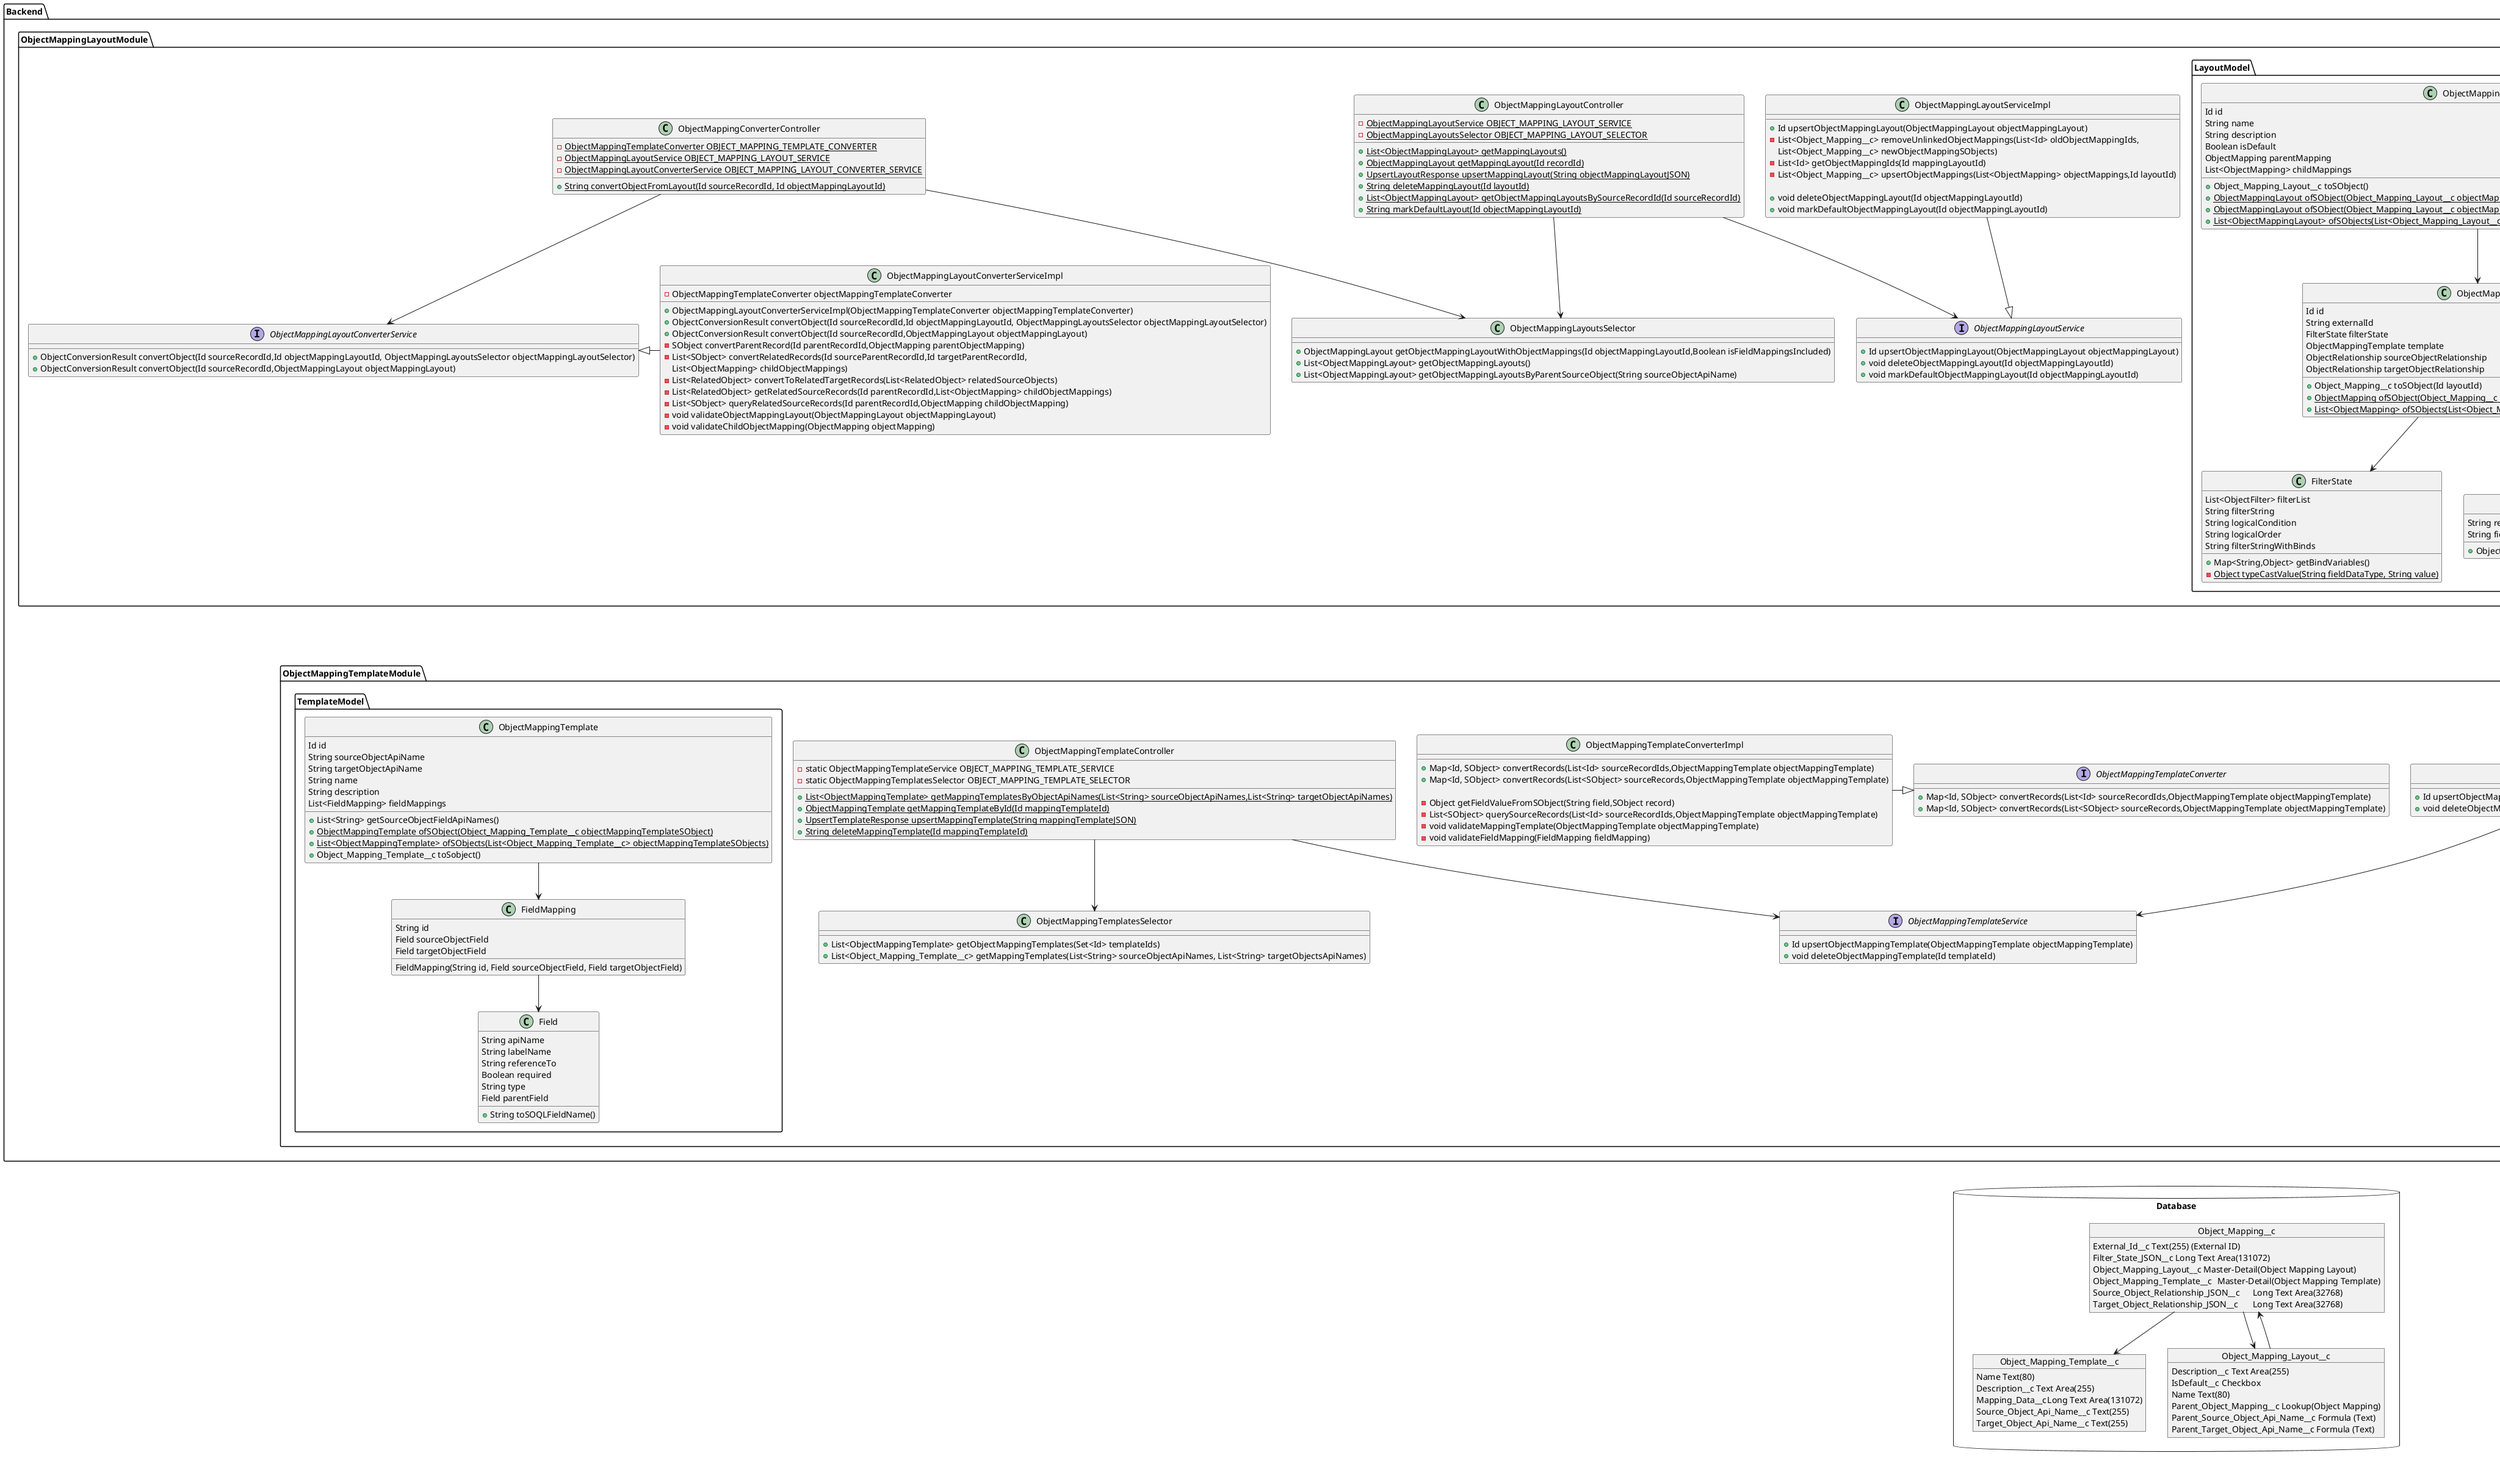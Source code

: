 @startuml
package Backend{
package "ObjectMappingTemplateModule"{
    interface ObjectMappingTemplateService {
        + Id upsertObjectMappingTemplate(ObjectMappingTemplate objectMappingTemplate)
        + void deleteObjectMappingTemplate(Id templateId)
    }
    class ObjectMappingTemplateServiceImpl {
        + Id upsertObjectMappingTemplate(ObjectMappingTemplate objectMappingTemplate)
        + void deleteObjectMappingTemplate(Id templateId)
    }

    class ObjectMappingTemplatesSelector {
        + List<ObjectMappingTemplate> getObjectMappingTemplates(Set<Id> templateIds)
        + List<Object_Mapping_Template__c> getMappingTemplates(List<String> sourceObjectApiNames, List<String> targetObjectsApiNames)

    }

    class ObjectMappingTemplateController{
        - static ObjectMappingTemplateService OBJECT_MAPPING_TEMPLATE_SERVICE
        - static ObjectMappingTemplatesSelector OBJECT_MAPPING_TEMPLATE_SELECTOR

        + {static} List<ObjectMappingTemplate> getMappingTemplatesByObjectApiNames(List<String> sourceObjectApiNames,List<String> targetObjectApiNames)
        + {static} ObjectMappingTemplate getMappingTemplateById(Id mappingTemplateId)
        + {static} UpsertTemplateResponse upsertMappingTemplate(String mappingTemplateJSON)
        + {static} String deleteMappingTemplate(Id mappingTemplateId)
    }


    interface ObjectMappingTemplateConverter{
       + Map<Id, SObject> convertRecords(List<Id> sourceRecordIds,ObjectMappingTemplate objectMappingTemplate)
       + Map<Id, SObject> convertRecords(List<SObject> sourceRecords,ObjectMappingTemplate objectMappingTemplate)
    }

    class ObjectMappingTemplateConverterImpl{
       + Map<Id, SObject> convertRecords(List<Id> sourceRecordIds,ObjectMappingTemplate objectMappingTemplate)
       + Map<Id, SObject> convertRecords(List<SObject> sourceRecords,ObjectMappingTemplate objectMappingTemplate)

       - Object getFieldValueFromSObject(String field,SObject record)
       - List<SObject> querySourceRecords(List<Id> sourceRecordIds,ObjectMappingTemplate objectMappingTemplate)
       - void validateMappingTemplate(ObjectMappingTemplate objectMappingTemplate)
       - void validateFieldMapping(FieldMapping fieldMapping)
    }
    ObjectMappingTemplateConverterImpl -d|> ObjectMappingTemplateConverter
    ObjectMappingTemplateServiceImpl --> ObjectMappingTemplateService
    ObjectMappingTemplateController --> ObjectMappingTemplateService
    ObjectMappingTemplateController --> ObjectMappingTemplatesSelector

  package TemplateModel{
      class ObjectMappingTemplate {
           Id id
           String sourceObjectApiName
           String targetObjectApiName
           String name
           String description
           List<FieldMapping> fieldMappings

         + List<String> getSourceObjectFieldApiNames()
         + {static} ObjectMappingTemplate ofSObject(Object_Mapping_Template__c objectMappingTemplateSObject)
         + {static} List<ObjectMappingTemplate> ofSObjects(List<Object_Mapping_Template__c> objectMappingTemplateSObjects)
         + Object_Mapping_Template__c toSobject()
      }
      class FieldMapping{
          String id
          Field sourceObjectField
          Field targetObjectField
          FieldMapping(String id, Field sourceObjectField, Field targetObjectField)
       }
      class Field{
         String apiName
         String labelName
         String referenceTo
         Boolean required
         String type
         Field parentField
          + String toSOQLFieldName()
       }
       ObjectMappingTemplate --> FieldMapping
       FieldMapping --> Field
  }

 }
 package ObjectMappingLayoutModule{

    interface ObjectMappingLayoutService {
     + Id upsertObjectMappingLayout(ObjectMappingLayout objectMappingLayout)
     + void deleteObjectMappingLayout(Id objectMappingLayoutId)
     + void markDefaultObjectMappingLayout(Id objectMappingLayoutId)
    }
    class ObjectMappingLayoutServiceImpl{
       + Id upsertObjectMappingLayout(ObjectMappingLayout objectMappingLayout)
           - List<Object_Mapping__c> removeUnlinkedObjectMappings(List<Id> oldObjectMappingIds,
                List<Object_Mapping__c> newObjectMappingSObjects)
           - List<Id> getObjectMappingIds(Id mappingLayoutId)
           - List<Object_Mapping__c> upsertObjectMappings(List<ObjectMapping> objectMappings,Id layoutId)

         + void deleteObjectMappingLayout(Id objectMappingLayoutId)
         + void markDefaultObjectMappingLayout(Id objectMappingLayoutId)
    }
    class ObjectMappingLayoutsSelector{
         + ObjectMappingLayout getObjectMappingLayoutWithObjectMappings(Id objectMappingLayoutId,Boolean isFieldMappingsIncluded)
         + List<ObjectMappingLayout> getObjectMappingLayouts()
         + List<ObjectMappingLayout> getObjectMappingLayoutsByParentSourceObject(String sourceObjectApiName)
    }
    ObjectMappingLayoutServiceImpl --|> ObjectMappingLayoutService

    package LayoutModel{
         class ObjectMappingLayout {
            Id id
            String name
            String description
            Boolean isDefault
            ObjectMapping parentMapping
            List<ObjectMapping> childMappings
            + Object_Mapping_Layout__c toSObject()
            + {static} ObjectMappingLayout ofSObject(Object_Mapping_Layout__c objectMappingLayoutSObject)
            + {static} ObjectMappingLayout ofSObject(Object_Mapping_Layout__c objectMappingLayoutSObject, List<Object_Mapping__c> objectMappings)
            + {static} List<ObjectMappingLayout> ofSObjects(List<Object_Mapping_Layout__c> objectMappingLayoutSObjects)
        }
        class ObjectMapping {
            Id id
            String externalId
            FilterState filterState
            ObjectMappingTemplate template
            ObjectRelationship sourceObjectRelationship
            ObjectRelationship targetObjectRelationship

            + Object_Mapping__c toSObject(Id layoutId)
            + {static} ObjectMapping ofSObject(Object_Mapping__c objectMappingSObject)
            + {static} List<ObjectMapping> ofSObjects(List<Object_Mapping__c> objectMappingSObjects)

         }
         class FilterState {
            List<ObjectFilter> filterList
            String filterString
            String logicalCondition
            String logicalOrder
            String filterStringWithBinds
            + Map<String,Object> getBindVariables()
            - {static} Object typeCastValue(String fieldDataType, String value)
          }
          class ObjectRelationship {
               String relationshipName
               String fieldApiName
               + ObjectRelationship(String relationshipName, String fieldApiName)
          }

          ObjectMappingLayout --> ObjectMapping
          ObjectMapping --> FilterState
          ObjectMapping --> ObjectRelationship
     }

    interface ObjectMappingLayoutConverterService{
        + ObjectConversionResult convertObject(Id sourceRecordId,Id objectMappingLayoutId, ObjectMappingLayoutsSelector objectMappingLayoutSelector)
        + ObjectConversionResult convertObject(Id sourceRecordId,ObjectMappingLayout objectMappingLayout)
    }
    class ObjectMappingLayoutConverterServiceImpl{
        - ObjectMappingTemplateConverter objectMappingTemplateConverter

         + ObjectMappingLayoutConverterServiceImpl(ObjectMappingTemplateConverter objectMappingTemplateConverter)
         + ObjectConversionResult convertObject(Id sourceRecordId,Id objectMappingLayoutId, ObjectMappingLayoutsSelector objectMappingLayoutSelector)
        + ObjectConversionResult convertObject(Id sourceRecordId,ObjectMappingLayout objectMappingLayout)
        - SObject convertParentRecord(Id parentRecordId,ObjectMapping parentObjectMapping)
        - List<SObject> convertRelatedRecords(Id sourceParentRecordId,Id targetParentRecordId,
          List<ObjectMapping> childObjectMappings)
        - List<RelatedObject> convertToRelatedTargetRecords(List<RelatedObject> relatedSourceObjects)
       - List<RelatedObject> getRelatedSourceRecords(Id parentRecordId,List<ObjectMapping> childObjectMappings)
       - List<SObject> queryRelatedSourceRecords(Id parentRecordId,ObjectMapping childObjectMapping)
       - void validateObjectMappingLayout(ObjectMappingLayout objectMappingLayout)
       - void validateChildObjectMapping(ObjectMapping objectMapping)

    }
   class ObjectMappingLayoutController {
        - {static} ObjectMappingLayoutService OBJECT_MAPPING_LAYOUT_SERVICE
        - {static} ObjectMappingLayoutsSelector OBJECT_MAPPING_LAYOUT_SELECTOR

         + {static} List<ObjectMappingLayout> getMappingLayouts()
         + {static} ObjectMappingLayout getMappingLayout(Id recordId)
         + {static} UpsertLayoutResponse upsertMappingLayout(String objectMappingLayoutJSON)
         + {static} String deleteMappingLayout(Id layoutId)
         + {static} List<ObjectMappingLayout> getObjectMappingLayoutsBySourceRecordId(Id sourceRecordId)
         + {static} String markDefaultLayout(Id objectMappingLayoutId)
        }

     class ObjectMappingConverterController {
        - {static} ObjectMappingTemplateConverter OBJECT_MAPPING_TEMPLATE_CONVERTER
        - {static} ObjectMappingLayoutService OBJECT_MAPPING_LAYOUT_SERVICE
        - {static} ObjectMappingLayoutConverterService OBJECT_MAPPING_LAYOUT_CONVERTER_SERVICE
        + {static} String convertObjectFromLayout(Id sourceRecordId, Id objectMappingLayoutId)
      }
     ObjectMappingLayoutConverterServiceImpl -u|> ObjectMappingLayoutConverterService

     ObjectMappingLayoutController --> ObjectMappingLayoutService
     ObjectMappingLayoutController --> ObjectMappingLayoutsSelector
     ObjectMappingConverterController --> ObjectMappingLayoutConverterService
     ObjectMappingConverterController --> ObjectMappingLayoutsSelector


 }


}

database Database {
        object Object_Mapping_Template__c{
            Name Text(80)
            Description__c Text Area(255)
            Mapping_Data__c	Long Text Area(131072)
            Source_Object_Api_Name__c Text(255)
            Target_Object_Api_Name__c Text(255)
        }
        object Object_Mapping__c{
            External_Id__c Text(255) (External ID)
            Filter_State_JSON__c Long Text Area(131072)
            Object_Mapping_Layout__c Master-Detail(Object Mapping Layout)
            Object_Mapping_Template__c	Master-Detail(Object Mapping Template)
            Source_Object_Relationship_JSON__c	Long Text Area(32768)
            Target_Object_Relationship_JSON__c	Long Text Area(32768)
        }
        object Object_Mapping_Layout__c{
        	Description__c Text Area(255)
        	IsDefault__c Checkbox
        	Name Text(80)
        	Parent_Object_Mapping__c Lookup(Object Mapping)
        	Parent_Source_Object_Api_Name__c Formula (Text)
        	Parent_Target_Object_Api_Name__c Formula (Text)
        }
        Object_Mapping__c --> Object_Mapping_Template__c
        Object_Mapping__c --> Object_Mapping_Layout__c
        Object_Mapping_Layout__c --> Object_Mapping__c

}

FilterState --[hidden]down--> ObjectMappingTemplate
ObjectMappingTemplateService --[hidden]down--> Database

@enduml